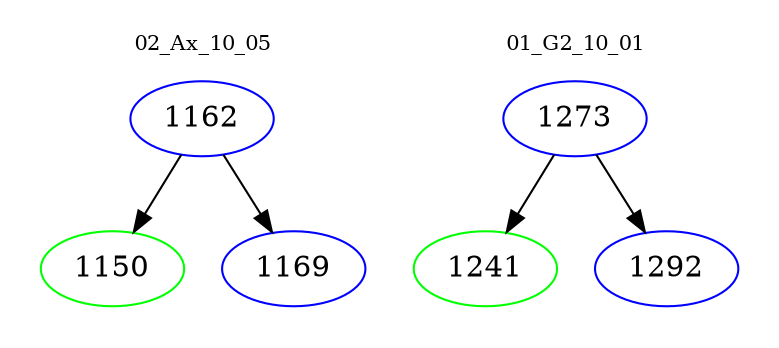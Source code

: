 digraph{
subgraph cluster_0 {
color = white
label = "02_Ax_10_05";
fontsize=10;
T0_1162 [label="1162", color="blue"]
T0_1162 -> T0_1150 [color="black"]
T0_1150 [label="1150", color="green"]
T0_1162 -> T0_1169 [color="black"]
T0_1169 [label="1169", color="blue"]
}
subgraph cluster_1 {
color = white
label = "01_G2_10_01";
fontsize=10;
T1_1273 [label="1273", color="blue"]
T1_1273 -> T1_1241 [color="black"]
T1_1241 [label="1241", color="green"]
T1_1273 -> T1_1292 [color="black"]
T1_1292 [label="1292", color="blue"]
}
}
